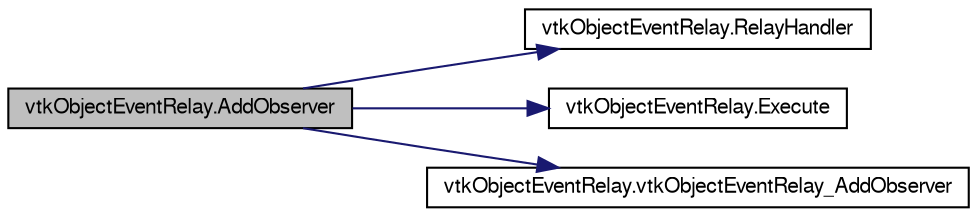 digraph G
{
  bgcolor="transparent";
  edge [fontname="FreeSans",fontsize="10",labelfontname="FreeSans",labelfontsize="10"];
  node [fontname="FreeSans",fontsize="10",shape=record];
  rankdir="LR";
  Node1 [label="vtkObjectEventRelay.AddObserver",height=0.2,width=0.4,color="black", fillcolor="grey75", style="filled" fontcolor="black"];
  Node1 -> Node2 [color="midnightblue",fontsize="10",style="solid",fontname="FreeSans"];
  Node2 [label="vtkObjectEventRelay.RelayHandler",height=0.2,width=0.4,color="black",URL="$classvtk_object_event_relay.html#acbabca11f1e57d9f3b269c00c418b994",tooltip="Signature for method that vtkObject can call for VTK events."];
  Node1 -> Node3 [color="midnightblue",fontsize="10",style="solid",fontname="FreeSans"];
  Node3 [label="vtkObjectEventRelay.Execute",height=0.2,width=0.4,color="black",URL="$classvtk_object_event_relay.html#a0160764cf1acea5e7e782ce33fcca031",tooltip="Do not call directly. This method is called from VTK library code when InvokeEvent is called on a vtk..."];
  Node1 -> Node4 [color="midnightblue",fontsize="10",style="solid",fontname="FreeSans"];
  Node4 [label="vtkObjectEventRelay.vtkObjectEventRelay_AddObserver",height=0.2,width=0.4,color="black",URL="$classvtk_object_event_relay.html#ae01db545f4d5c18e8c86ae1b2cdaec6f"];
}
